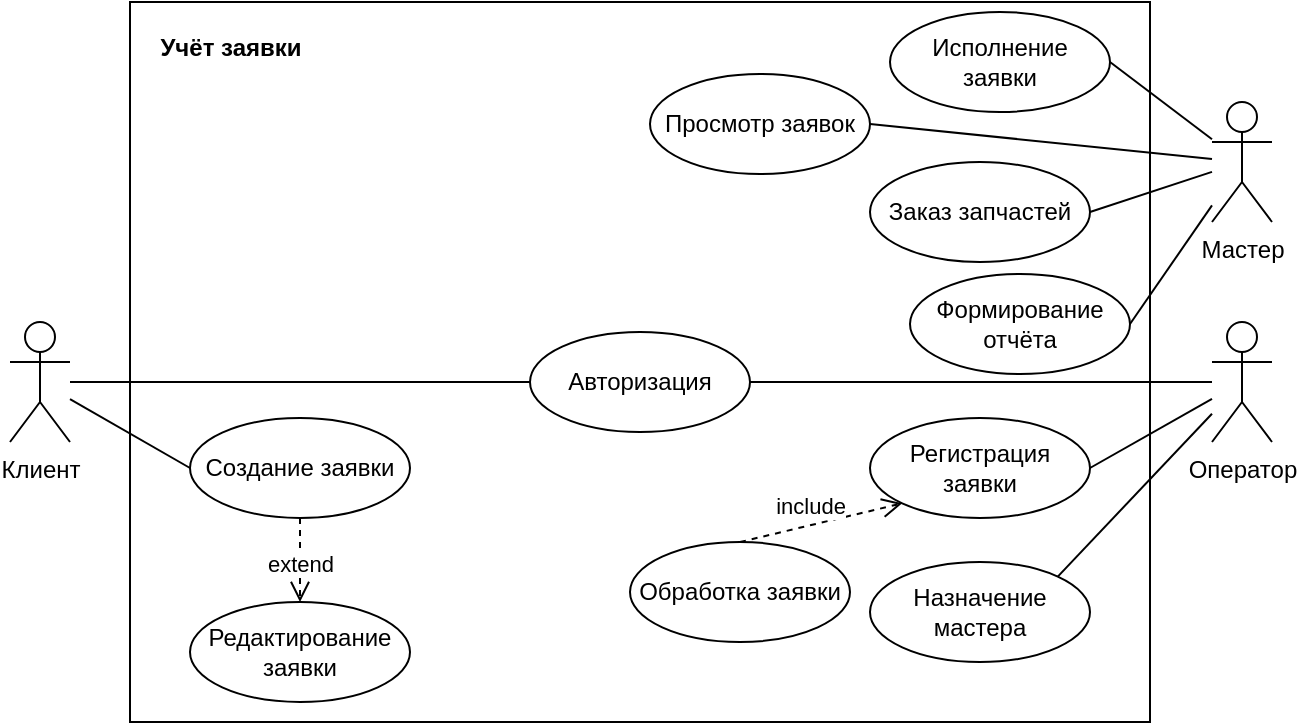 <mxfile version="28.2.0">
  <diagram name="Страница — 1" id="_nzHFbz_Q0mJXp8Npdi9">
    <mxGraphModel dx="1384" dy="755" grid="1" gridSize="10" guides="1" tooltips="1" connect="1" arrows="1" fold="1" page="1" pageScale="1" pageWidth="827" pageHeight="1169" math="0" shadow="0">
      <root>
        <mxCell id="0" />
        <mxCell id="1" parent="0" />
        <mxCell id="yeZWbUVhtNGW3o87p1w2-2" value="" style="rounded=0;whiteSpace=wrap;html=1;" parent="1" vertex="1">
          <mxGeometry x="158" y="405" width="510" height="360" as="geometry" />
        </mxCell>
        <mxCell id="yeZWbUVhtNGW3o87p1w2-3" style="rounded=0;orthogonalLoop=1;jettySize=auto;html=1;entryX=0;entryY=0.5;entryDx=0;entryDy=0;endArrow=none;endFill=0;" parent="1" source="yeZWbUVhtNGW3o87p1w2-5" target="yeZWbUVhtNGW3o87p1w2-6" edge="1">
          <mxGeometry relative="1" as="geometry" />
        </mxCell>
        <mxCell id="yeZWbUVhtNGW3o87p1w2-4" style="edgeStyle=orthogonalEdgeStyle;rounded=0;orthogonalLoop=1;jettySize=auto;html=1;entryX=0;entryY=0.5;entryDx=0;entryDy=0;endArrow=none;endFill=0;" parent="1" source="yeZWbUVhtNGW3o87p1w2-5" target="yeZWbUVhtNGW3o87p1w2-9" edge="1">
          <mxGeometry relative="1" as="geometry" />
        </mxCell>
        <mxCell id="yeZWbUVhtNGW3o87p1w2-5" value="Клиент" style="shape=umlActor;verticalLabelPosition=bottom;verticalAlign=top;html=1;outlineConnect=0;" parent="1" vertex="1">
          <mxGeometry x="98" y="565" width="30" height="60" as="geometry" />
        </mxCell>
        <mxCell id="yeZWbUVhtNGW3o87p1w2-6" value="Создание заявки" style="ellipse;whiteSpace=wrap;html=1;" parent="1" vertex="1">
          <mxGeometry x="188" y="613" width="110" height="50" as="geometry" />
        </mxCell>
        <mxCell id="yeZWbUVhtNGW3o87p1w2-7" value="Редактирование заявки" style="ellipse;whiteSpace=wrap;html=1;" parent="1" vertex="1">
          <mxGeometry x="188" y="705" width="110" height="50" as="geometry" />
        </mxCell>
        <mxCell id="yeZWbUVhtNGW3o87p1w2-8" value="extend" style="html=1;verticalAlign=bottom;endArrow=open;dashed=1;endSize=8;curved=0;rounded=0;entryX=0.5;entryY=0;entryDx=0;entryDy=0;exitX=0.5;exitY=1;exitDx=0;exitDy=0;" parent="1" source="yeZWbUVhtNGW3o87p1w2-6" target="yeZWbUVhtNGW3o87p1w2-7" edge="1">
          <mxGeometry x="0.524" relative="1" as="geometry">
            <mxPoint x="308" y="635" as="sourcePoint" />
            <mxPoint x="228" y="635" as="targetPoint" />
            <Array as="points" />
            <mxPoint as="offset" />
          </mxGeometry>
        </mxCell>
        <mxCell id="yeZWbUVhtNGW3o87p1w2-9" value="Авторизация" style="ellipse;whiteSpace=wrap;html=1;" parent="1" vertex="1">
          <mxGeometry x="358" y="570" width="110" height="50" as="geometry" />
        </mxCell>
        <mxCell id="yeZWbUVhtNGW3o87p1w2-10" style="edgeStyle=orthogonalEdgeStyle;rounded=0;orthogonalLoop=1;jettySize=auto;html=1;entryX=1;entryY=0.5;entryDx=0;entryDy=0;endArrow=none;endFill=0;" parent="1" source="yeZWbUVhtNGW3o87p1w2-13" target="yeZWbUVhtNGW3o87p1w2-9" edge="1">
          <mxGeometry relative="1" as="geometry" />
        </mxCell>
        <mxCell id="yeZWbUVhtNGW3o87p1w2-11" style="rounded=0;orthogonalLoop=1;jettySize=auto;html=1;entryX=1;entryY=0.5;entryDx=0;entryDy=0;endArrow=none;endFill=0;" parent="1" source="yeZWbUVhtNGW3o87p1w2-13" target="yeZWbUVhtNGW3o87p1w2-14" edge="1">
          <mxGeometry relative="1" as="geometry" />
        </mxCell>
        <mxCell id="yeZWbUVhtNGW3o87p1w2-12" style="rounded=0;orthogonalLoop=1;jettySize=auto;html=1;entryX=1;entryY=0;entryDx=0;entryDy=0;fontFamily=Helvetica;fontSize=8;fontColor=default;endArrow=none;endFill=0;" parent="1" source="yeZWbUVhtNGW3o87p1w2-13" target="yeZWbUVhtNGW3o87p1w2-25" edge="1">
          <mxGeometry relative="1" as="geometry">
            <mxPoint x="560.792" y="735.476" as="targetPoint" />
          </mxGeometry>
        </mxCell>
        <mxCell id="yeZWbUVhtNGW3o87p1w2-13" value="Оператор" style="shape=umlActor;verticalLabelPosition=bottom;verticalAlign=top;html=1;" parent="1" vertex="1">
          <mxGeometry x="699" y="565" width="30" height="60" as="geometry" />
        </mxCell>
        <mxCell id="yeZWbUVhtNGW3o87p1w2-14" value="Регистрация заявки" style="ellipse;whiteSpace=wrap;html=1;" parent="1" vertex="1">
          <mxGeometry x="528" y="613" width="110" height="50" as="geometry" />
        </mxCell>
        <mxCell id="yeZWbUVhtNGW3o87p1w2-15" value="Обработка заявки" style="ellipse;whiteSpace=wrap;html=1;" parent="1" vertex="1">
          <mxGeometry x="408" y="675" width="110" height="50" as="geometry" />
        </mxCell>
        <mxCell id="yeZWbUVhtNGW3o87p1w2-16" value="Исполнение заявки" style="ellipse;whiteSpace=wrap;html=1;" parent="1" vertex="1">
          <mxGeometry x="538" y="410" width="110" height="50" as="geometry" />
        </mxCell>
        <mxCell id="yeZWbUVhtNGW3o87p1w2-17" value="include" style="html=1;verticalAlign=bottom;endArrow=open;dashed=1;endSize=8;curved=0;rounded=0;exitX=0.5;exitY=0;exitDx=0;exitDy=0;entryX=0;entryY=1;entryDx=0;entryDy=0;" parent="1" source="yeZWbUVhtNGW3o87p1w2-15" target="yeZWbUVhtNGW3o87p1w2-14" edge="1">
          <mxGeometry x="-0.125" y="2" relative="1" as="geometry">
            <mxPoint x="582.66" y="705" as="sourcePoint" />
            <mxPoint x="478" y="655" as="targetPoint" />
            <Array as="points" />
            <mxPoint y="1" as="offset" />
          </mxGeometry>
        </mxCell>
        <mxCell id="yeZWbUVhtNGW3o87p1w2-18" value="Формирование отчёта" style="ellipse;whiteSpace=wrap;html=1;" parent="1" vertex="1">
          <mxGeometry x="548" y="541" width="110" height="50" as="geometry" />
        </mxCell>
        <mxCell id="yeZWbUVhtNGW3o87p1w2-19" value="Учёт заявки" style="text;align=center;fontStyle=1;verticalAlign=middle;spacingLeft=3;spacingRight=3;strokeColor=none;rotatable=0;points=[[0,0.5],[1,0.5]];portConstraint=eastwest;html=1;" parent="1" vertex="1">
          <mxGeometry x="168" y="415" width="80" height="26" as="geometry" />
        </mxCell>
        <mxCell id="yeZWbUVhtNGW3o87p1w2-20" style="rounded=0;orthogonalLoop=1;jettySize=auto;html=1;entryX=1;entryY=0.5;entryDx=0;entryDy=0;fontFamily=Helvetica;fontSize=8;fontColor=default;endArrow=none;endFill=0;" parent="1" source="yeZWbUVhtNGW3o87p1w2-24" target="yeZWbUVhtNGW3o87p1w2-16" edge="1">
          <mxGeometry relative="1" as="geometry" />
        </mxCell>
        <mxCell id="yeZWbUVhtNGW3o87p1w2-21" style="rounded=0;orthogonalLoop=1;jettySize=auto;html=1;entryX=1;entryY=0.5;entryDx=0;entryDy=0;fontFamily=Helvetica;fontSize=8;fontColor=default;endArrow=none;endFill=0;" parent="1" source="yeZWbUVhtNGW3o87p1w2-24" target="yeZWbUVhtNGW3o87p1w2-18" edge="1">
          <mxGeometry relative="1" as="geometry" />
        </mxCell>
        <mxCell id="yeZWbUVhtNGW3o87p1w2-22" style="rounded=0;orthogonalLoop=1;jettySize=auto;html=1;entryX=1;entryY=0.5;entryDx=0;entryDy=0;fontFamily=Helvetica;fontSize=8;fontColor=default;endArrow=none;endFill=0;" parent="1" source="yeZWbUVhtNGW3o87p1w2-24" target="yeZWbUVhtNGW3o87p1w2-26" edge="1">
          <mxGeometry relative="1" as="geometry" />
        </mxCell>
        <mxCell id="yeZWbUVhtNGW3o87p1w2-23" style="rounded=0;orthogonalLoop=1;jettySize=auto;html=1;entryX=1;entryY=0.5;entryDx=0;entryDy=0;fontFamily=Helvetica;fontSize=8;fontColor=default;endArrow=none;endFill=0;" parent="1" source="yeZWbUVhtNGW3o87p1w2-24" target="yeZWbUVhtNGW3o87p1w2-27" edge="1">
          <mxGeometry relative="1" as="geometry" />
        </mxCell>
        <mxCell id="yeZWbUVhtNGW3o87p1w2-24" value="Мастер" style="shape=umlActor;verticalLabelPosition=bottom;verticalAlign=top;html=1;" parent="1" vertex="1">
          <mxGeometry x="699" y="455" width="30" height="60" as="geometry" />
        </mxCell>
        <mxCell id="yeZWbUVhtNGW3o87p1w2-25" value="Назначение мастера" style="ellipse;whiteSpace=wrap;html=1;" parent="1" vertex="1">
          <mxGeometry x="528" y="685" width="110" height="50" as="geometry" />
        </mxCell>
        <mxCell id="yeZWbUVhtNGW3o87p1w2-26" value="Просмотр заявок" style="ellipse;whiteSpace=wrap;html=1;" parent="1" vertex="1">
          <mxGeometry x="418" y="441" width="110" height="50" as="geometry" />
        </mxCell>
        <mxCell id="yeZWbUVhtNGW3o87p1w2-27" value="Заказ запчастей" style="ellipse;whiteSpace=wrap;html=1;" parent="1" vertex="1">
          <mxGeometry x="528" y="485" width="110" height="50" as="geometry" />
        </mxCell>
      </root>
    </mxGraphModel>
  </diagram>
</mxfile>
